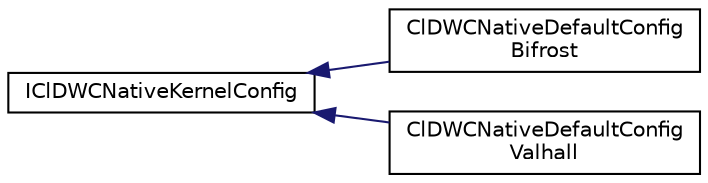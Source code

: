 digraph "Graphical Class Hierarchy"
{
 // LATEX_PDF_SIZE
  edge [fontname="Helvetica",fontsize="10",labelfontname="Helvetica",labelfontsize="10"];
  node [fontname="Helvetica",fontsize="10",shape=record];
  rankdir="LR";
  Node0 [label="IClDWCNativeKernelConfig",height=0.2,width=0.4,color="black", fillcolor="white", style="filled",URL="$classarm__compute_1_1cl__dwc_1_1_i_cl_d_w_c_native_kernel_config.xhtml",tooltip="Basic interface for the depthwise convolution kernel configuration."];
  Node0 -> Node1 [dir="back",color="midnightblue",fontsize="10",style="solid",fontname="Helvetica"];
  Node1 [label="ClDWCNativeDefaultConfig\lBifrost",height=0.2,width=0.4,color="black", fillcolor="white", style="filled",URL="$classarm__compute_1_1cl__dwc_1_1_cl_d_w_c_native_default_config_bifrost.xhtml",tooltip="Bifrost based OpenCL depthwise convolution configuration."];
  Node0 -> Node2 [dir="back",color="midnightblue",fontsize="10",style="solid",fontname="Helvetica"];
  Node2 [label="ClDWCNativeDefaultConfig\lValhall",height=0.2,width=0.4,color="black", fillcolor="white", style="filled",URL="$classarm__compute_1_1cl__dwc_1_1_cl_d_w_c_native_default_config_valhall.xhtml",tooltip="Valhall based OpenCL depthwise convolution configuration."];
}
